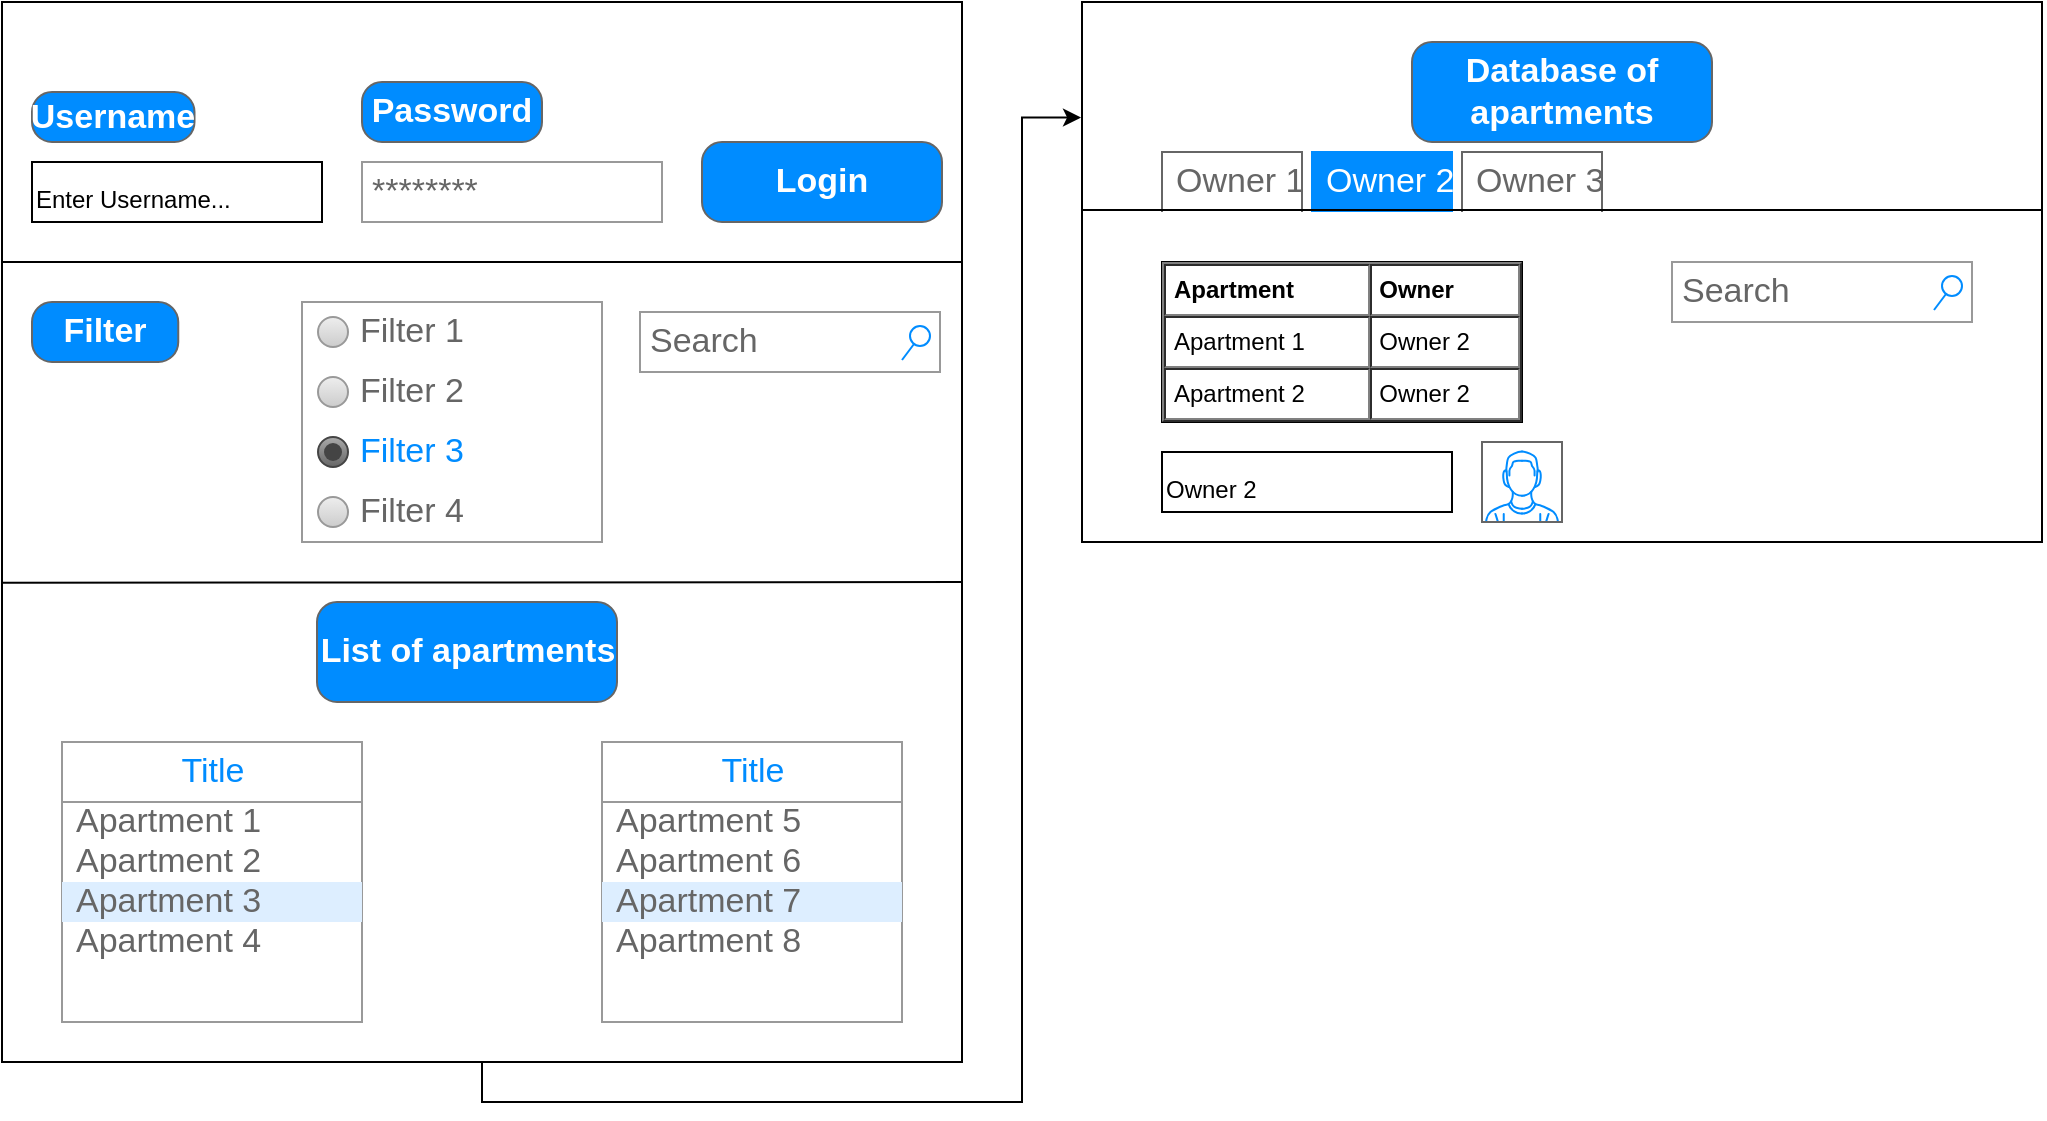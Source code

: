 <mxfile version="20.3.3" type="github"><diagram id="zScMkW9DFwWAr7MX4W7S" name="Страница 1"><mxGraphModel dx="1278" dy="579" grid="1" gridSize="10" guides="1" tooltips="1" connect="1" arrows="1" fold="1" page="1" pageScale="1" pageWidth="827" pageHeight="1169" math="0" shadow="0"><root><mxCell id="0"/><mxCell id="1" parent="0"/><mxCell id="P8h3TPcfkwgRbLjhlqli-53" value="" style="whiteSpace=wrap;html=1;fontSize=24;" vertex="1" parent="1"><mxGeometry x="560" y="130" width="480" height="270" as="geometry"/></mxCell><mxCell id="P8h3TPcfkwgRbLjhlqli-70" style="edgeStyle=orthogonalEdgeStyle;rounded=0;orthogonalLoop=1;jettySize=auto;html=1;exitX=0.5;exitY=1;exitDx=0;exitDy=0;entryX=-0.001;entryY=0.214;entryDx=0;entryDy=0;entryPerimeter=0;fontSize=12;" edge="1" parent="1" source="P8h3TPcfkwgRbLjhlqli-10" target="P8h3TPcfkwgRbLjhlqli-53"><mxGeometry relative="1" as="geometry"/></mxCell><mxCell id="P8h3TPcfkwgRbLjhlqli-10" value="" style="whiteSpace=wrap;html=1;fontSize=24;" vertex="1" parent="1"><mxGeometry x="20" y="130" width="480" height="530" as="geometry"/></mxCell><mxCell id="P8h3TPcfkwgRbLjhlqli-12" value="Username" style="strokeWidth=1;shadow=0;dashed=0;align=center;html=1;shape=mxgraph.mockup.buttons.button;strokeColor=#666666;fontColor=#ffffff;mainText=;buttonStyle=round;fontSize=17;fontStyle=1;fillColor=#008cff;whiteSpace=wrap;" vertex="1" parent="1"><mxGeometry x="35" y="175" width="81.25" height="25" as="geometry"/></mxCell><mxCell id="P8h3TPcfkwgRbLjhlqli-17" value="Password" style="strokeWidth=1;shadow=0;dashed=0;align=center;html=1;shape=mxgraph.mockup.buttons.button;strokeColor=#666666;fontColor=#ffffff;mainText=;buttonStyle=round;fontSize=17;fontStyle=1;fillColor=#008cff;whiteSpace=wrap;" vertex="1" parent="1"><mxGeometry x="200" y="170" width="90" height="30" as="geometry"/></mxCell><mxCell id="P8h3TPcfkwgRbLjhlqli-19" value="&lt;font style=&quot;font-size: 12px;&quot;&gt;Enter Username...&lt;/font&gt;" style="whiteSpace=wrap;html=1;fontSize=24;align=left;" vertex="1" parent="1"><mxGeometry x="35" y="210" width="145" height="30" as="geometry"/></mxCell><mxCell id="P8h3TPcfkwgRbLjhlqli-21" value="Login" style="strokeWidth=1;shadow=0;dashed=0;align=center;html=1;shape=mxgraph.mockup.buttons.button;strokeColor=#666666;fontColor=#ffffff;mainText=;buttonStyle=round;fontSize=17;fontStyle=1;fillColor=#008cff;whiteSpace=wrap;" vertex="1" parent="1"><mxGeometry x="370" y="200" width="120" height="40" as="geometry"/></mxCell><mxCell id="P8h3TPcfkwgRbLjhlqli-24" value="Filter" style="strokeWidth=1;shadow=0;dashed=0;align=center;html=1;shape=mxgraph.mockup.buttons.button;strokeColor=#666666;fontColor=#ffffff;mainText=;buttonStyle=round;fontSize=17;fontStyle=1;fillColor=#008cff;whiteSpace=wrap;" vertex="1" parent="1"><mxGeometry x="35" y="280" width="73.13" height="30" as="geometry"/></mxCell><mxCell id="P8h3TPcfkwgRbLjhlqli-25" value="" style="strokeWidth=1;shadow=0;dashed=0;align=center;html=1;shape=mxgraph.mockup.forms.rrect;rSize=0;strokeColor=#999999;fillColor=#ffffff;recursiveResize=0;fontSize=12;" vertex="1" parent="1"><mxGeometry x="170" y="280" width="150" height="120" as="geometry"/></mxCell><mxCell id="P8h3TPcfkwgRbLjhlqli-26" value="Filter 1" style="shape=ellipse;rSize=0;fillColor=#eeeeee;strokeColor=#999999;gradientColor=#cccccc;html=1;align=left;spacingLeft=4;fontSize=17;fontColor=#666666;labelPosition=right;" vertex="1" parent="P8h3TPcfkwgRbLjhlqli-25"><mxGeometry x="8" y="7.5" width="15" height="15" as="geometry"/></mxCell><mxCell id="P8h3TPcfkwgRbLjhlqli-27" value="Filter 2" style="shape=ellipse;rSize=0;fillColor=#eeeeee;strokeColor=#999999;gradientColor=#cccccc;html=1;align=left;spacingLeft=4;fontSize=17;fontColor=#666666;labelPosition=right;" vertex="1" parent="P8h3TPcfkwgRbLjhlqli-25"><mxGeometry x="8" y="37.5" width="15" height="15" as="geometry"/></mxCell><mxCell id="P8h3TPcfkwgRbLjhlqli-28" value="Filter 3" style="shape=ellipse;rSize=0;fillColor=#aaaaaa;strokeColor=#444444;gradientColor=#666666;html=1;align=left;spacingLeft=4;fontSize=17;fontColor=#008cff;labelPosition=right;" vertex="1" parent="P8h3TPcfkwgRbLjhlqli-25"><mxGeometry x="8" y="67.5" width="15" height="15" as="geometry"/></mxCell><mxCell id="P8h3TPcfkwgRbLjhlqli-29" value="" style="shape=ellipse;fillColor=#444444;strokeColor=none;html=1;fontSize=12;" vertex="1" parent="P8h3TPcfkwgRbLjhlqli-28"><mxGeometry x="3" y="3" width="9" height="9" as="geometry"/></mxCell><mxCell id="P8h3TPcfkwgRbLjhlqli-30" value="Filter 4" style="shape=ellipse;rSize=0;fillColor=#eeeeee;strokeColor=#999999;gradientColor=#cccccc;html=1;align=left;spacingLeft=4;fontSize=17;fontColor=#666666;labelPosition=right;" vertex="1" parent="P8h3TPcfkwgRbLjhlqli-25"><mxGeometry x="8" y="97.5" width="15" height="15" as="geometry"/></mxCell><mxCell id="P8h3TPcfkwgRbLjhlqli-36" value="" style="endArrow=none;html=1;rounded=0;fontSize=12;" edge="1" parent="1"><mxGeometry width="50" height="50" relative="1" as="geometry"><mxPoint x="20" y="260" as="sourcePoint"/><mxPoint x="500" y="260" as="targetPoint"/></mxGeometry></mxCell><mxCell id="P8h3TPcfkwgRbLjhlqli-38" value="" style="endArrow=none;html=1;rounded=0;fontSize=12;exitX=0.001;exitY=0.301;exitDx=0;exitDy=0;exitPerimeter=0;" edge="1" parent="1"><mxGeometry width="50" height="50" relative="1" as="geometry"><mxPoint x="20.0" y="420.42" as="sourcePoint"/><mxPoint x="499.52" y="420" as="targetPoint"/></mxGeometry></mxCell><mxCell id="P8h3TPcfkwgRbLjhlqli-39" value="List of apartments" style="strokeWidth=1;shadow=0;dashed=0;align=center;html=1;shape=mxgraph.mockup.buttons.button;strokeColor=#666666;fontColor=#ffffff;mainText=;buttonStyle=round;fontSize=17;fontStyle=1;fillColor=#008cff;whiteSpace=wrap;" vertex="1" parent="1"><mxGeometry x="177.5" y="430" width="150" height="50" as="geometry"/></mxCell><mxCell id="P8h3TPcfkwgRbLjhlqli-40" value="" style="strokeWidth=1;shadow=0;dashed=0;align=center;html=1;shape=mxgraph.mockup.forms.rrect;rSize=0;strokeColor=#999999;fillColor=#ffffff;fontSize=12;" vertex="1" parent="1"><mxGeometry x="50" y="500" width="150" height="140" as="geometry"/></mxCell><mxCell id="P8h3TPcfkwgRbLjhlqli-41" value="Title" style="strokeWidth=1;shadow=0;dashed=0;align=center;html=1;shape=mxgraph.mockup.forms.rrect;rSize=0;strokeColor=#999999;fontColor=#008cff;fontSize=17;fillColor=#ffffff;resizeWidth=1;" vertex="1" parent="P8h3TPcfkwgRbLjhlqli-40"><mxGeometry width="150" height="30" relative="1" as="geometry"/></mxCell><mxCell id="P8h3TPcfkwgRbLjhlqli-42" value="Apartment 1" style="strokeWidth=1;shadow=0;dashed=0;align=center;html=1;shape=mxgraph.mockup.forms.anchor;fontSize=17;fontColor=#666666;align=left;spacingLeft=5;resizeWidth=1;" vertex="1" parent="P8h3TPcfkwgRbLjhlqli-40"><mxGeometry width="150" height="20" relative="1" as="geometry"><mxPoint y="30" as="offset"/></mxGeometry></mxCell><mxCell id="P8h3TPcfkwgRbLjhlqli-43" value="Apartment&amp;nbsp;2" style="strokeWidth=1;shadow=0;dashed=0;align=center;html=1;shape=mxgraph.mockup.forms.anchor;fontSize=17;fontColor=#666666;align=left;spacingLeft=5;resizeWidth=1;" vertex="1" parent="P8h3TPcfkwgRbLjhlqli-40"><mxGeometry width="150" height="20" relative="1" as="geometry"><mxPoint y="50" as="offset"/></mxGeometry></mxCell><mxCell id="P8h3TPcfkwgRbLjhlqli-44" value="Apartment&amp;nbsp;3" style="strokeWidth=1;shadow=0;dashed=0;align=center;html=1;shape=mxgraph.mockup.forms.rrect;rSize=0;fontSize=17;fontColor=#666666;align=left;spacingLeft=5;fillColor=#ddeeff;strokeColor=none;resizeWidth=1;" vertex="1" parent="P8h3TPcfkwgRbLjhlqli-40"><mxGeometry width="150" height="20" relative="1" as="geometry"><mxPoint y="70" as="offset"/></mxGeometry></mxCell><mxCell id="P8h3TPcfkwgRbLjhlqli-45" value="Apartment&amp;nbsp;4" style="strokeWidth=1;shadow=0;dashed=0;align=center;html=1;shape=mxgraph.mockup.forms.anchor;fontSize=17;fontColor=#666666;align=left;spacingLeft=5;resizeWidth=1;" vertex="1" parent="P8h3TPcfkwgRbLjhlqli-40"><mxGeometry width="150" height="20" relative="1" as="geometry"><mxPoint y="90" as="offset"/></mxGeometry></mxCell><mxCell id="P8h3TPcfkwgRbLjhlqli-46" value="" style="strokeWidth=1;shadow=0;dashed=0;align=center;html=1;shape=mxgraph.mockup.forms.rrect;rSize=0;strokeColor=#999999;fillColor=#ffffff;fontSize=12;" vertex="1" parent="1"><mxGeometry x="320" y="500" width="150" height="140" as="geometry"/></mxCell><mxCell id="P8h3TPcfkwgRbLjhlqli-47" value="Title" style="strokeWidth=1;shadow=0;dashed=0;align=center;html=1;shape=mxgraph.mockup.forms.rrect;rSize=0;strokeColor=#999999;fontColor=#008cff;fontSize=17;fillColor=#ffffff;resizeWidth=1;" vertex="1" parent="P8h3TPcfkwgRbLjhlqli-46"><mxGeometry width="150" height="30" relative="1" as="geometry"/></mxCell><mxCell id="P8h3TPcfkwgRbLjhlqli-48" value="Apartment 5" style="strokeWidth=1;shadow=0;dashed=0;align=center;html=1;shape=mxgraph.mockup.forms.anchor;fontSize=17;fontColor=#666666;align=left;spacingLeft=5;resizeWidth=1;" vertex="1" parent="P8h3TPcfkwgRbLjhlqli-46"><mxGeometry width="150" height="20" relative="1" as="geometry"><mxPoint y="30" as="offset"/></mxGeometry></mxCell><mxCell id="P8h3TPcfkwgRbLjhlqli-49" value="Apartment 6" style="strokeWidth=1;shadow=0;dashed=0;align=center;html=1;shape=mxgraph.mockup.forms.anchor;fontSize=17;fontColor=#666666;align=left;spacingLeft=5;resizeWidth=1;" vertex="1" parent="P8h3TPcfkwgRbLjhlqli-46"><mxGeometry width="150" height="20" relative="1" as="geometry"><mxPoint y="50" as="offset"/></mxGeometry></mxCell><mxCell id="P8h3TPcfkwgRbLjhlqli-50" value="Apartment 7" style="strokeWidth=1;shadow=0;dashed=0;align=center;html=1;shape=mxgraph.mockup.forms.rrect;rSize=0;fontSize=17;fontColor=#666666;align=left;spacingLeft=5;fillColor=#ddeeff;strokeColor=none;resizeWidth=1;" vertex="1" parent="P8h3TPcfkwgRbLjhlqli-46"><mxGeometry width="150" height="20" relative="1" as="geometry"><mxPoint y="70" as="offset"/></mxGeometry></mxCell><mxCell id="P8h3TPcfkwgRbLjhlqli-51" value="Apartment 8" style="strokeWidth=1;shadow=0;dashed=0;align=center;html=1;shape=mxgraph.mockup.forms.anchor;fontSize=17;fontColor=#666666;align=left;spacingLeft=5;resizeWidth=1;" vertex="1" parent="P8h3TPcfkwgRbLjhlqli-46"><mxGeometry width="150" height="20" relative="1" as="geometry"><mxPoint y="90" as="offset"/></mxGeometry></mxCell><mxCell id="P8h3TPcfkwgRbLjhlqli-54" value="Database of apartments" style="strokeWidth=1;shadow=0;dashed=0;align=center;html=1;shape=mxgraph.mockup.buttons.button;strokeColor=#666666;fontColor=#ffffff;mainText=;buttonStyle=round;fontSize=17;fontStyle=1;fillColor=#008cff;whiteSpace=wrap;" vertex="1" parent="1"><mxGeometry x="725" y="150" width="150" height="50" as="geometry"/></mxCell><mxCell id="P8h3TPcfkwgRbLjhlqli-55" value="" style="verticalLabelPosition=bottom;shadow=0;dashed=0;align=center;html=1;verticalAlign=top;strokeWidth=1;shape=mxgraph.mockup.containers.userMale;strokeColor=#666666;strokeColor2=#008cff;fontSize=12;" vertex="1" parent="1"><mxGeometry x="760" y="350" width="40" height="40" as="geometry"/></mxCell><mxCell id="P8h3TPcfkwgRbLjhlqli-61" value="********" style="strokeWidth=1;shadow=0;dashed=0;align=center;html=1;shape=mxgraph.mockup.forms.pwField;strokeColor=#999999;mainText=;align=left;fontColor=#666666;fontSize=17;spacingLeft=3;" vertex="1" parent="1"><mxGeometry x="200" y="210" width="150" height="30" as="geometry"/></mxCell><mxCell id="P8h3TPcfkwgRbLjhlqli-62" value="Search" style="strokeWidth=1;shadow=0;dashed=0;align=center;html=1;shape=mxgraph.mockup.forms.searchBox;strokeColor=#999999;mainText=;strokeColor2=#008cff;fontColor=#666666;fontSize=17;align=left;spacingLeft=3;" vertex="1" parent="1"><mxGeometry x="339" y="285" width="150" height="30" as="geometry"/></mxCell><mxCell id="P8h3TPcfkwgRbLjhlqli-63" value="&lt;table cellpadding=&quot;4&quot; cellspacing=&quot;0&quot; border=&quot;1&quot; style=&quot;font-size:1em;width:100%;height:100%;&quot;&gt;&lt;tbody&gt;&lt;tr&gt;&lt;th&gt;Apartment&lt;/th&gt;&lt;th&gt;Owner&lt;/th&gt;&lt;/tr&gt;&lt;tr&gt;&lt;td&gt;Apartment 1&lt;/td&gt;&lt;td&gt;Owner 2&lt;/td&gt;&lt;/tr&gt;&lt;tr&gt;&lt;td&gt;Apartment 2&lt;br&gt;&lt;/td&gt;&lt;td&gt;Owner 2&lt;/td&gt;&lt;/tr&gt;&lt;/tbody&gt;&lt;/table&gt;&lt;br&gt; " style="verticalAlign=top;align=left;overflow=fill;fontSize=12;fontFamily=Helvetica;html=1" vertex="1" parent="1"><mxGeometry x="600" y="260" width="180" height="80" as="geometry"/></mxCell><mxCell id="P8h3TPcfkwgRbLjhlqli-64" value="Owner 1" style="strokeWidth=1;shadow=0;dashed=0;align=center;html=1;shape=mxgraph.mockup.forms.uRect;fontSize=17;fontColor=#666666;align=left;spacingLeft=5;strokeColor=#666666;" vertex="1" parent="1"><mxGeometry x="600" y="205" width="70" height="30" as="geometry"/></mxCell><mxCell id="P8h3TPcfkwgRbLjhlqli-65" value="Owner 2" style="strokeWidth=1;shadow=0;dashed=0;align=center;html=1;shape=mxgraph.mockup.forms.uRect;fontSize=17;fontColor=#ffffff;align=left;spacingLeft=5;strokeColor=#008cff;fillColor=#008cff;" vertex="1" parent="1"><mxGeometry x="675" y="205" width="70" height="30" as="geometry"/></mxCell><mxCell id="P8h3TPcfkwgRbLjhlqli-66" value="Owner 3" style="strokeWidth=1;shadow=0;dashed=0;align=center;html=1;shape=mxgraph.mockup.forms.uRect;fontSize=17;fontColor=#666666;align=left;spacingLeft=5;strokeColor=#666666;" vertex="1" parent="1"><mxGeometry x="750" y="205" width="70" height="30" as="geometry"/></mxCell><mxCell id="P8h3TPcfkwgRbLjhlqli-67" value="Search" style="strokeWidth=1;shadow=0;dashed=0;align=center;html=1;shape=mxgraph.mockup.forms.searchBox;strokeColor=#999999;mainText=;strokeColor2=#008cff;fontColor=#666666;fontSize=17;align=left;spacingLeft=3;" vertex="1" parent="1"><mxGeometry x="855" y="260" width="150" height="30" as="geometry"/></mxCell><mxCell id="P8h3TPcfkwgRbLjhlqli-68" value="" style="endArrow=none;html=1;rounded=0;fontSize=12;" edge="1" parent="1"><mxGeometry width="50" height="50" relative="1" as="geometry"><mxPoint x="560" y="234" as="sourcePoint"/><mxPoint x="1040" y="234" as="targetPoint"/></mxGeometry></mxCell><mxCell id="P8h3TPcfkwgRbLjhlqli-69" value="&lt;font style=&quot;font-size: 12px;&quot;&gt;Owner 2&lt;/font&gt;" style="whiteSpace=wrap;html=1;fontSize=24;align=left;" vertex="1" parent="1"><mxGeometry x="600" y="355" width="145" height="30" as="geometry"/></mxCell></root></mxGraphModel></diagram></mxfile>